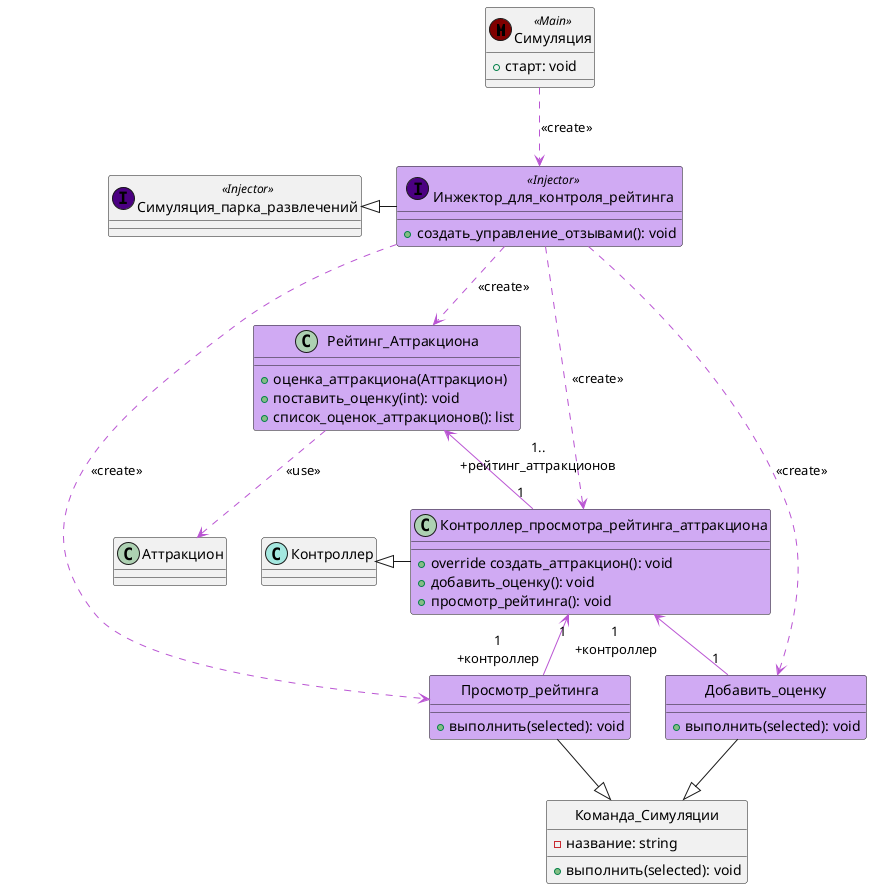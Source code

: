 @startuml
Симуляция .[#MediumOrchid].> Инжектор_для_контроля_рейтинга: <<create>>
Симуляция_парка_развлечений <|- Инжектор_для_контроля_рейтинга
Инжектор_для_контроля_рейтинга .[#MediumOrchid].> Рейтинг_Аттракциона: <<create>>
Рейтинг_Аттракциона .[#MediumOrchid].>  Аттракцион: <<use>>
Команда_Симуляции <|-up- Добавить_оценку
Команда_Симуляции <|-up- Просмотр_рейтинга
Инжектор_для_контроля_рейтинга .[#MediumOrchid].> Добавить_оценку: <<create>>
Инжектор_для_контроля_рейтинга .[#MediumOrchid].> Просмотр_рейтинга: <<create>>
Инжектор_для_контроля_рейтинга .[#MediumOrchid].> Контроллер_просмотра_рейтинга_аттракциона: <<create>>
Контроллер <|- Контроллер_просмотра_рейтинга_аттракциона
Контроллер_просмотра_рейтинга_аттракциона "1 \n+контроллер" <-[#MediumOrchid]- "1" Добавить_оценку
Контроллер_просмотра_рейтинга_аттракциона "1" <-[#MediumOrchid]- "1\n+контроллер" Просмотр_рейтинга
Контроллер_просмотра_рейтинга_аттракциона "1" -[#MediumOrchid]up-> "1..\n+рейтинг_аттракционов" Рейтинг_Аттракциона

class Симуляция << (M,Maroon) Main >> {
+ старт: void
}

class Симуляция_парка_развлечений << (I,Indigo) Injector >> {
}

class Инжектор_для_контроля_рейтинга << (I,Indigo) Injector >> #D0AAF3 {
+ создать_управление_отзывами(): void
}


class Добавить_оценку #D0AAF3 {
    + выполнить(selected): void

}
hide Добавить_оценку circle

class Просмотр_рейтинга #D0AAF3 {
    + выполнить(selected): void
}
hide Просмотр_рейтинга circle


class Контроллер_просмотра_рейтинга_аттракциона #D0AAF3 {
    + override создать_аттракцион(): void
    + добавить_оценку(): void
    + просмотр_рейтинга(): void
}

class Команда_Симуляции {
    - название: string
    + выполнить(selected): void
}
hide Команда_Симуляции circle

class Рейтинг_Аттракциона #D0AAF3 {
    + оценка_аттракциона(Aттракцион)
    + поставить_оценку(int): void
    + список_оценок_аттракционов(): list
}

class Контроллер << (C,#a4e8e0) >> {
}

@enduml
